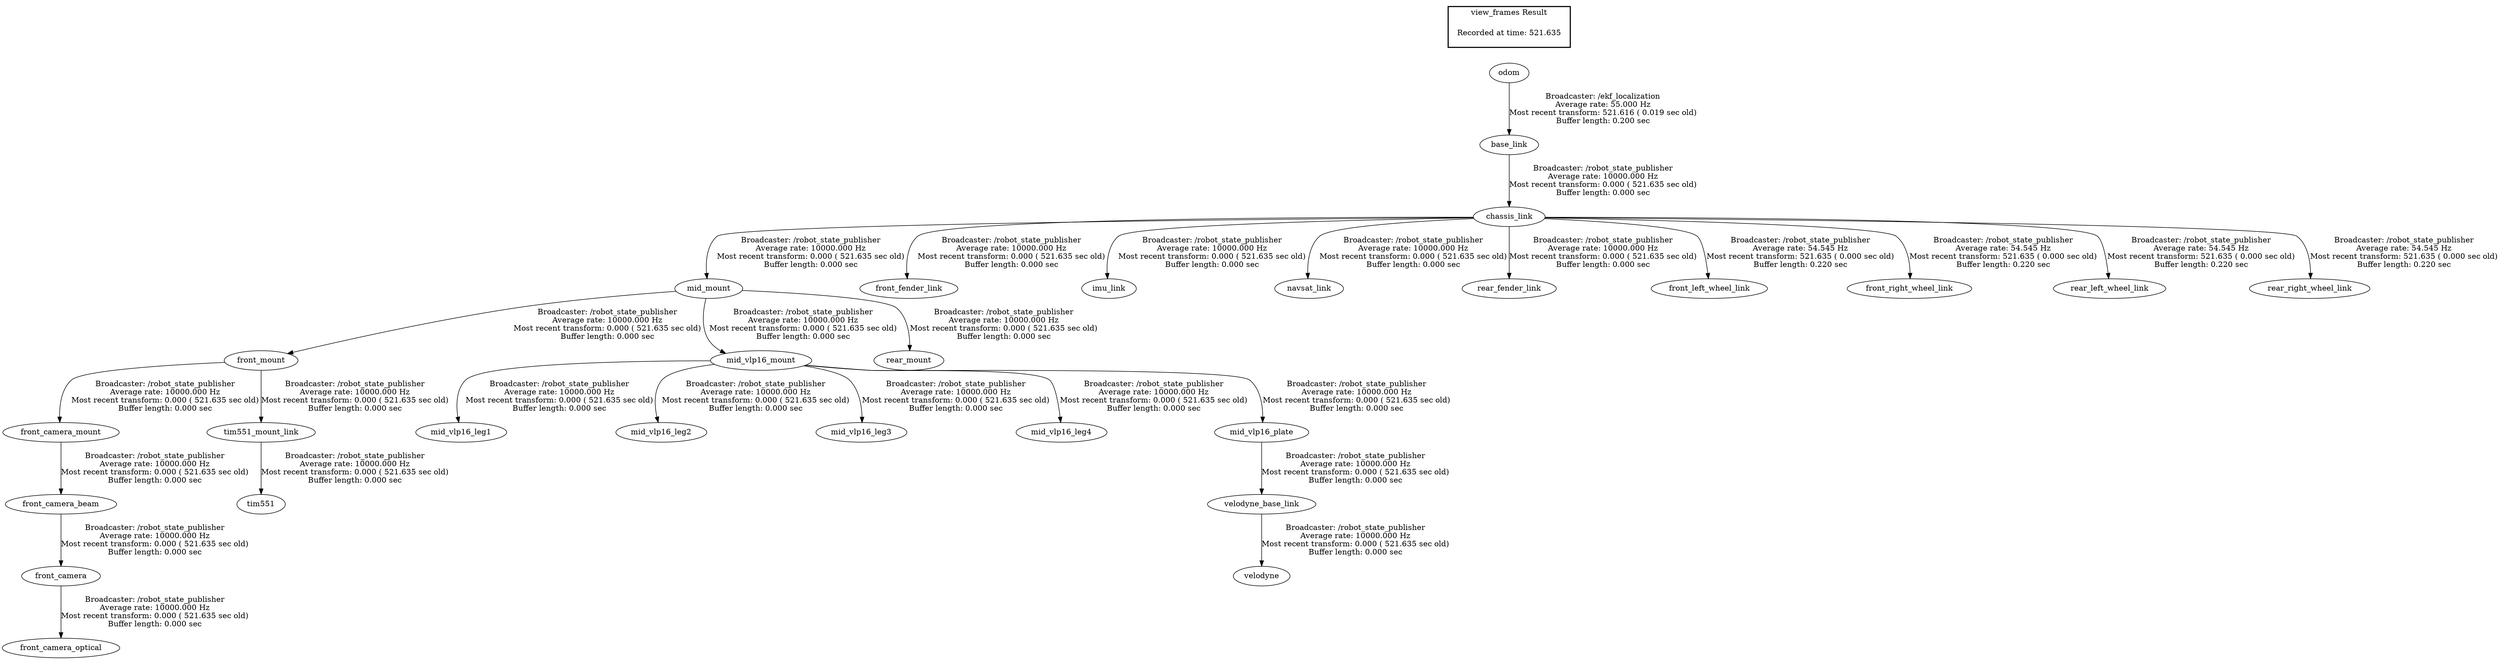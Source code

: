 digraph G {
"base_link" -> "chassis_link"[label="Broadcaster: /robot_state_publisher\nAverage rate: 10000.000 Hz\nMost recent transform: 0.000 ( 521.635 sec old)\nBuffer length: 0.000 sec\n"];
"odom" -> "base_link"[label="Broadcaster: /ekf_localization\nAverage rate: 55.000 Hz\nMost recent transform: 521.616 ( 0.019 sec old)\nBuffer length: 0.200 sec\n"];
"front_camera_beam" -> "front_camera"[label="Broadcaster: /robot_state_publisher\nAverage rate: 10000.000 Hz\nMost recent transform: 0.000 ( 521.635 sec old)\nBuffer length: 0.000 sec\n"];
"front_camera_mount" -> "front_camera_beam"[label="Broadcaster: /robot_state_publisher\nAverage rate: 10000.000 Hz\nMost recent transform: 0.000 ( 521.635 sec old)\nBuffer length: 0.000 sec\n"];
"front_mount" -> "front_camera_mount"[label="Broadcaster: /robot_state_publisher\nAverage rate: 10000.000 Hz\nMost recent transform: 0.000 ( 521.635 sec old)\nBuffer length: 0.000 sec\n"];
"mid_mount" -> "front_mount"[label="Broadcaster: /robot_state_publisher\nAverage rate: 10000.000 Hz\nMost recent transform: 0.000 ( 521.635 sec old)\nBuffer length: 0.000 sec\n"];
"front_camera" -> "front_camera_optical"[label="Broadcaster: /robot_state_publisher\nAverage rate: 10000.000 Hz\nMost recent transform: 0.000 ( 521.635 sec old)\nBuffer length: 0.000 sec\n"];
"chassis_link" -> "front_fender_link"[label="Broadcaster: /robot_state_publisher\nAverage rate: 10000.000 Hz\nMost recent transform: 0.000 ( 521.635 sec old)\nBuffer length: 0.000 sec\n"];
"chassis_link" -> "mid_mount"[label="Broadcaster: /robot_state_publisher\nAverage rate: 10000.000 Hz\nMost recent transform: 0.000 ( 521.635 sec old)\nBuffer length: 0.000 sec\n"];
"chassis_link" -> "imu_link"[label="Broadcaster: /robot_state_publisher\nAverage rate: 10000.000 Hz\nMost recent transform: 0.000 ( 521.635 sec old)\nBuffer length: 0.000 sec\n"];
"mid_vlp16_mount" -> "mid_vlp16_leg1"[label="Broadcaster: /robot_state_publisher\nAverage rate: 10000.000 Hz\nMost recent transform: 0.000 ( 521.635 sec old)\nBuffer length: 0.000 sec\n"];
"mid_mount" -> "mid_vlp16_mount"[label="Broadcaster: /robot_state_publisher\nAverage rate: 10000.000 Hz\nMost recent transform: 0.000 ( 521.635 sec old)\nBuffer length: 0.000 sec\n"];
"mid_vlp16_mount" -> "mid_vlp16_leg2"[label="Broadcaster: /robot_state_publisher\nAverage rate: 10000.000 Hz\nMost recent transform: 0.000 ( 521.635 sec old)\nBuffer length: 0.000 sec\n"];
"mid_vlp16_mount" -> "mid_vlp16_leg3"[label="Broadcaster: /robot_state_publisher\nAverage rate: 10000.000 Hz\nMost recent transform: 0.000 ( 521.635 sec old)\nBuffer length: 0.000 sec\n"];
"mid_vlp16_mount" -> "mid_vlp16_leg4"[label="Broadcaster: /robot_state_publisher\nAverage rate: 10000.000 Hz\nMost recent transform: 0.000 ( 521.635 sec old)\nBuffer length: 0.000 sec\n"];
"mid_vlp16_mount" -> "mid_vlp16_plate"[label="Broadcaster: /robot_state_publisher\nAverage rate: 10000.000 Hz\nMost recent transform: 0.000 ( 521.635 sec old)\nBuffer length: 0.000 sec\n"];
"chassis_link" -> "navsat_link"[label="Broadcaster: /robot_state_publisher\nAverage rate: 10000.000 Hz\nMost recent transform: 0.000 ( 521.635 sec old)\nBuffer length: 0.000 sec\n"];
"chassis_link" -> "rear_fender_link"[label="Broadcaster: /robot_state_publisher\nAverage rate: 10000.000 Hz\nMost recent transform: 0.000 ( 521.635 sec old)\nBuffer length: 0.000 sec\n"];
"mid_mount" -> "rear_mount"[label="Broadcaster: /robot_state_publisher\nAverage rate: 10000.000 Hz\nMost recent transform: 0.000 ( 521.635 sec old)\nBuffer length: 0.000 sec\n"];
"tim551_mount_link" -> "tim551"[label="Broadcaster: /robot_state_publisher\nAverage rate: 10000.000 Hz\nMost recent transform: 0.000 ( 521.635 sec old)\nBuffer length: 0.000 sec\n"];
"front_mount" -> "tim551_mount_link"[label="Broadcaster: /robot_state_publisher\nAverage rate: 10000.000 Hz\nMost recent transform: 0.000 ( 521.635 sec old)\nBuffer length: 0.000 sec\n"];
"mid_vlp16_plate" -> "velodyne_base_link"[label="Broadcaster: /robot_state_publisher\nAverage rate: 10000.000 Hz\nMost recent transform: 0.000 ( 521.635 sec old)\nBuffer length: 0.000 sec\n"];
"velodyne_base_link" -> "velodyne"[label="Broadcaster: /robot_state_publisher\nAverage rate: 10000.000 Hz\nMost recent transform: 0.000 ( 521.635 sec old)\nBuffer length: 0.000 sec\n"];
"chassis_link" -> "front_left_wheel_link"[label="Broadcaster: /robot_state_publisher\nAverage rate: 54.545 Hz\nMost recent transform: 521.635 ( 0.000 sec old)\nBuffer length: 0.220 sec\n"];
"chassis_link" -> "front_right_wheel_link"[label="Broadcaster: /robot_state_publisher\nAverage rate: 54.545 Hz\nMost recent transform: 521.635 ( 0.000 sec old)\nBuffer length: 0.220 sec\n"];
"chassis_link" -> "rear_left_wheel_link"[label="Broadcaster: /robot_state_publisher\nAverage rate: 54.545 Hz\nMost recent transform: 521.635 ( 0.000 sec old)\nBuffer length: 0.220 sec\n"];
"chassis_link" -> "rear_right_wheel_link"[label="Broadcaster: /robot_state_publisher\nAverage rate: 54.545 Hz\nMost recent transform: 521.635 ( 0.000 sec old)\nBuffer length: 0.220 sec\n"];
edge [style=invis];
 subgraph cluster_legend { style=bold; color=black; label ="view_frames Result";
"Recorded at time: 521.635"[ shape=plaintext ] ;
 }->"odom";
}